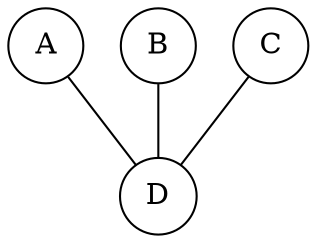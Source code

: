 Graph G009 {
  A [shape=circle];
  B [shape=circle];
  C [shape=circle];
  D [shape=circle];
  A -- D;
  B -- D;
  C -- D;
}
